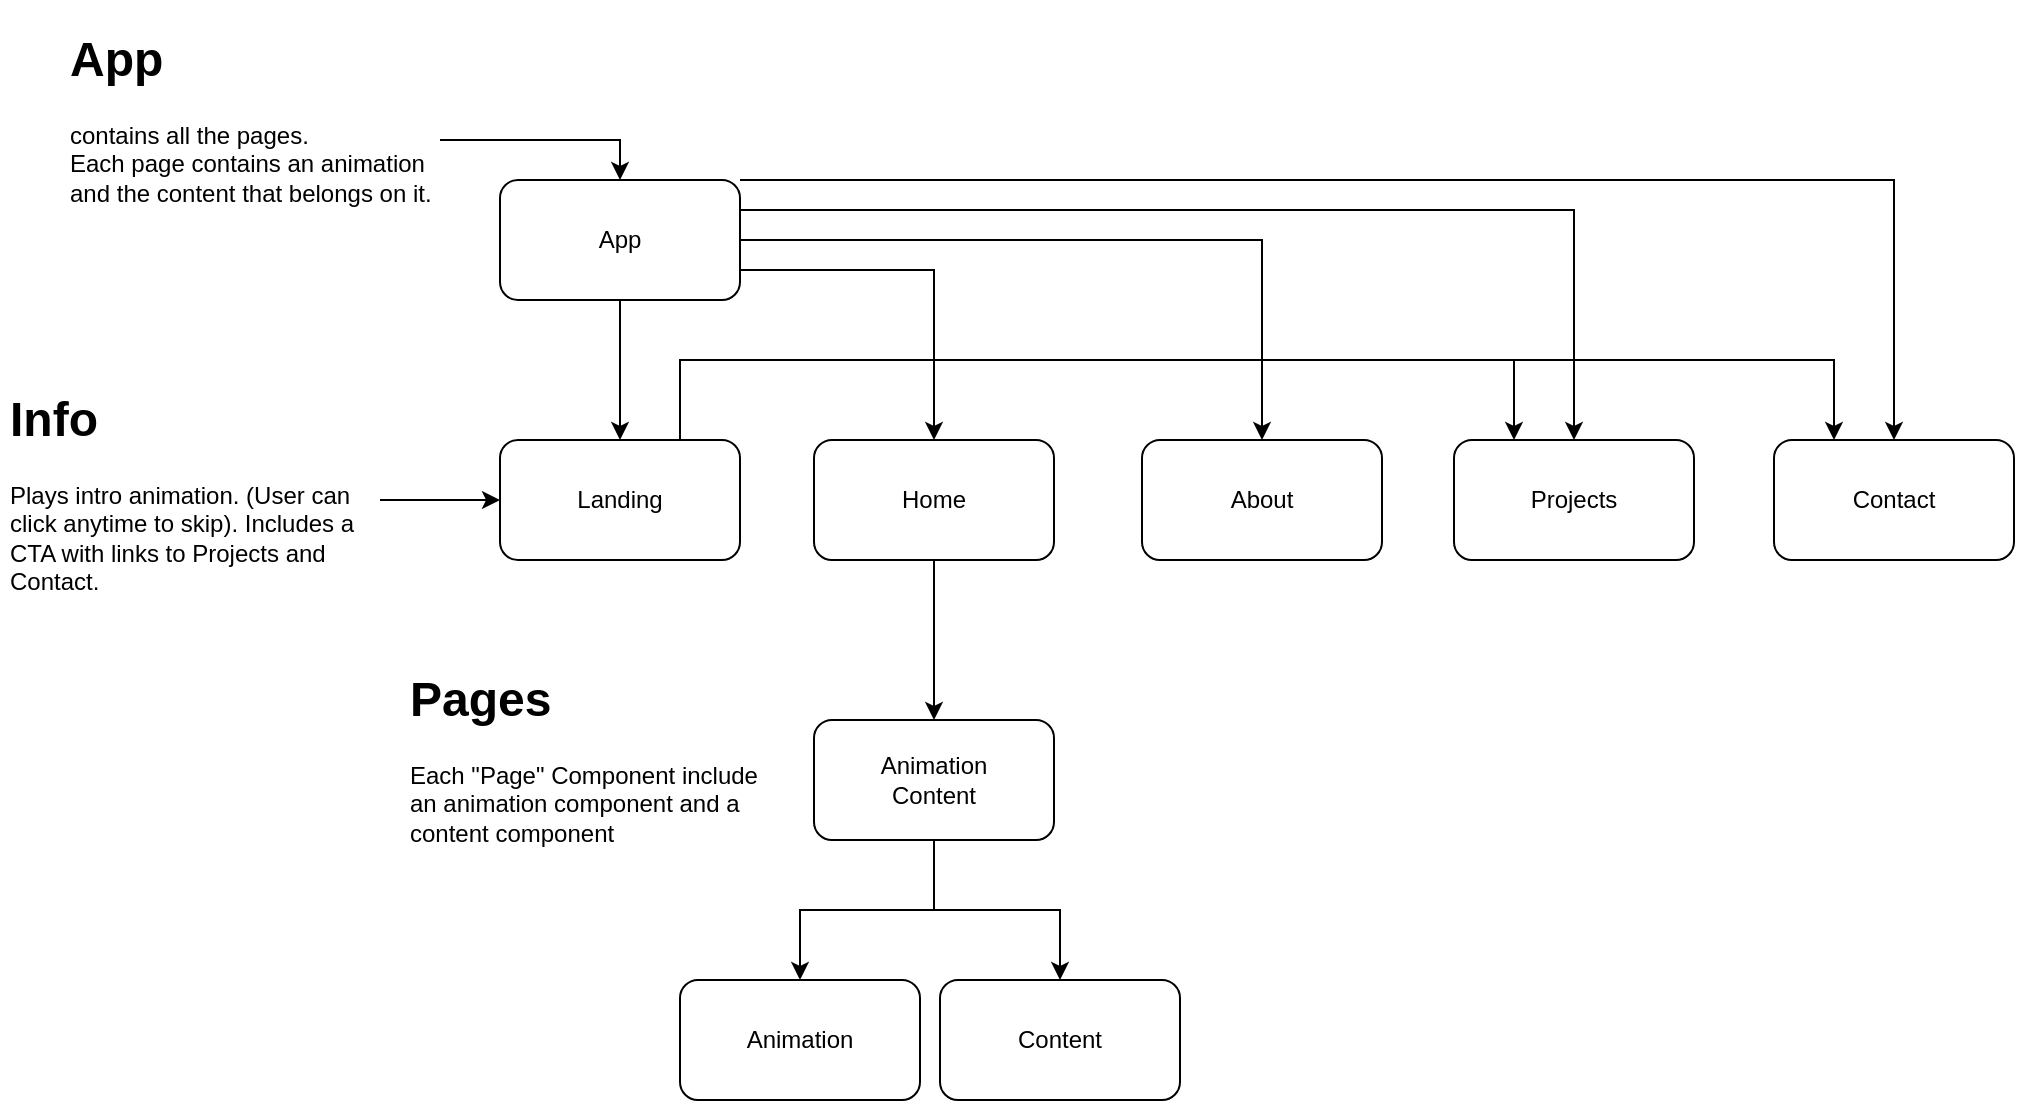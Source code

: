 <mxfile version="13.9.9" type="device"><diagram id="C5RBs43oDa-KdzZeNtuy" name="Page-1"><mxGraphModel dx="2105" dy="2305" grid="1" gridSize="10" guides="1" tooltips="1" connect="1" arrows="1" fold="1" page="1" pageScale="1" pageWidth="827" pageHeight="1169" math="0" shadow="0"><root><mxCell id="WIyWlLk6GJQsqaUBKTNV-0"/><mxCell id="WIyWlLk6GJQsqaUBKTNV-1" parent="WIyWlLk6GJQsqaUBKTNV-0"/><mxCell id="9gLWba4YWdi_g5LPjB0q-8" style="edgeStyle=orthogonalEdgeStyle;rounded=0;orthogonalLoop=1;jettySize=auto;html=1;entryX=0.5;entryY=0;entryDx=0;entryDy=0;" edge="1" parent="WIyWlLk6GJQsqaUBKTNV-1" source="9gLWba4YWdi_g5LPjB0q-0" target="9gLWba4YWdi_g5LPjB0q-5"><mxGeometry relative="1" as="geometry"><mxPoint x="380" y="150" as="targetPoint"/></mxGeometry></mxCell><mxCell id="9gLWba4YWdi_g5LPjB0q-9" style="edgeStyle=orthogonalEdgeStyle;rounded=0;orthogonalLoop=1;jettySize=auto;html=1;exitX=1;exitY=0.5;exitDx=0;exitDy=0;entryX=0.5;entryY=0;entryDx=0;entryDy=0;" edge="1" parent="WIyWlLk6GJQsqaUBKTNV-1" source="9gLWba4YWdi_g5LPjB0q-0" target="9gLWba4YWdi_g5LPjB0q-2"><mxGeometry relative="1" as="geometry"/></mxCell><mxCell id="9gLWba4YWdi_g5LPjB0q-10" style="edgeStyle=orthogonalEdgeStyle;rounded=0;orthogonalLoop=1;jettySize=auto;html=1;exitX=1;exitY=0.25;exitDx=0;exitDy=0;entryX=0.5;entryY=0;entryDx=0;entryDy=0;" edge="1" parent="WIyWlLk6GJQsqaUBKTNV-1" source="9gLWba4YWdi_g5LPjB0q-0" target="9gLWba4YWdi_g5LPjB0q-3"><mxGeometry relative="1" as="geometry"/></mxCell><mxCell id="9gLWba4YWdi_g5LPjB0q-11" style="edgeStyle=orthogonalEdgeStyle;rounded=0;orthogonalLoop=1;jettySize=auto;html=1;exitX=1;exitY=0.75;exitDx=0;exitDy=0;entryX=0.5;entryY=0;entryDx=0;entryDy=0;" edge="1" parent="WIyWlLk6GJQsqaUBKTNV-1" source="9gLWba4YWdi_g5LPjB0q-0" target="9gLWba4YWdi_g5LPjB0q-1"><mxGeometry relative="1" as="geometry"><mxPoint x="270" y="140" as="targetPoint"/></mxGeometry></mxCell><mxCell id="9gLWba4YWdi_g5LPjB0q-12" style="edgeStyle=orthogonalEdgeStyle;rounded=0;orthogonalLoop=1;jettySize=auto;html=1;exitX=1;exitY=0;exitDx=0;exitDy=0;entryX=0.5;entryY=0;entryDx=0;entryDy=0;" edge="1" parent="WIyWlLk6GJQsqaUBKTNV-1" source="9gLWba4YWdi_g5LPjB0q-0" target="9gLWba4YWdi_g5LPjB0q-4"><mxGeometry relative="1" as="geometry"><Array as="points"><mxPoint x="717" y="40"/></Array></mxGeometry></mxCell><mxCell id="9gLWba4YWdi_g5LPjB0q-0" value="App" style="rounded=1;whiteSpace=wrap;html=1;" vertex="1" parent="WIyWlLk6GJQsqaUBKTNV-1"><mxGeometry x="20" y="40" width="120" height="60" as="geometry"/></mxCell><mxCell id="9gLWba4YWdi_g5LPjB0q-16" value="" style="edgeStyle=orthogonalEdgeStyle;rounded=0;orthogonalLoop=1;jettySize=auto;html=1;" edge="1" parent="WIyWlLk6GJQsqaUBKTNV-1" source="9gLWba4YWdi_g5LPjB0q-1" target="9gLWba4YWdi_g5LPjB0q-15"><mxGeometry relative="1" as="geometry"/></mxCell><mxCell id="9gLWba4YWdi_g5LPjB0q-1" value="Home" style="rounded=1;whiteSpace=wrap;html=1;" vertex="1" parent="WIyWlLk6GJQsqaUBKTNV-1"><mxGeometry x="177" y="170" width="120" height="60" as="geometry"/></mxCell><mxCell id="9gLWba4YWdi_g5LPjB0q-2" value="About" style="rounded=1;whiteSpace=wrap;html=1;" vertex="1" parent="WIyWlLk6GJQsqaUBKTNV-1"><mxGeometry x="341" y="170" width="120" height="60" as="geometry"/></mxCell><mxCell id="9gLWba4YWdi_g5LPjB0q-3" value="Projects" style="rounded=1;whiteSpace=wrap;html=1;" vertex="1" parent="WIyWlLk6GJQsqaUBKTNV-1"><mxGeometry x="497" y="170" width="120" height="60" as="geometry"/></mxCell><mxCell id="9gLWba4YWdi_g5LPjB0q-4" value="Contact" style="rounded=1;whiteSpace=wrap;html=1;" vertex="1" parent="WIyWlLk6GJQsqaUBKTNV-1"><mxGeometry x="657" y="170" width="120" height="60" as="geometry"/></mxCell><mxCell id="9gLWba4YWdi_g5LPjB0q-24" style="edgeStyle=orthogonalEdgeStyle;rounded=0;orthogonalLoop=1;jettySize=auto;html=1;exitX=0.75;exitY=0;exitDx=0;exitDy=0;entryX=0.25;entryY=0;entryDx=0;entryDy=0;" edge="1" parent="WIyWlLk6GJQsqaUBKTNV-1" source="9gLWba4YWdi_g5LPjB0q-5" target="9gLWba4YWdi_g5LPjB0q-3"><mxGeometry relative="1" as="geometry"><Array as="points"><mxPoint x="110" y="130"/><mxPoint x="527" y="130"/></Array></mxGeometry></mxCell><mxCell id="9gLWba4YWdi_g5LPjB0q-25" style="edgeStyle=orthogonalEdgeStyle;rounded=0;orthogonalLoop=1;jettySize=auto;html=1;exitX=0.75;exitY=0;exitDx=0;exitDy=0;entryX=0.25;entryY=0;entryDx=0;entryDy=0;" edge="1" parent="WIyWlLk6GJQsqaUBKTNV-1" source="9gLWba4YWdi_g5LPjB0q-5" target="9gLWba4YWdi_g5LPjB0q-4"><mxGeometry relative="1" as="geometry"><Array as="points"><mxPoint x="110" y="130"/><mxPoint x="687" y="130"/></Array></mxGeometry></mxCell><mxCell id="9gLWba4YWdi_g5LPjB0q-5" value="Landing" style="rounded=1;whiteSpace=wrap;html=1;" vertex="1" parent="WIyWlLk6GJQsqaUBKTNV-1"><mxGeometry x="20" y="170" width="120" height="60" as="geometry"/></mxCell><mxCell id="9gLWba4YWdi_g5LPjB0q-7" style="edgeStyle=orthogonalEdgeStyle;rounded=0;orthogonalLoop=1;jettySize=auto;html=1;" edge="1" parent="WIyWlLk6GJQsqaUBKTNV-1" source="9gLWba4YWdi_g5LPjB0q-6" target="9gLWba4YWdi_g5LPjB0q-5"><mxGeometry relative="1" as="geometry"/></mxCell><mxCell id="9gLWba4YWdi_g5LPjB0q-6" value="&lt;h1&gt;Info&lt;/h1&gt;&lt;p&gt;Plays intro animation. (User can click anytime to skip). Includes a CTA with links to Projects and Contact.&lt;/p&gt;" style="text;html=1;strokeColor=none;fillColor=none;spacing=5;spacingTop=-20;whiteSpace=wrap;overflow=hidden;rounded=0;" vertex="1" parent="WIyWlLk6GJQsqaUBKTNV-1"><mxGeometry x="-230" y="140" width="190" height="120" as="geometry"/></mxCell><mxCell id="9gLWba4YWdi_g5LPjB0q-14" style="edgeStyle=orthogonalEdgeStyle;rounded=0;orthogonalLoop=1;jettySize=auto;html=1;entryX=0.5;entryY=0;entryDx=0;entryDy=0;" edge="1" parent="WIyWlLk6GJQsqaUBKTNV-1" source="9gLWba4YWdi_g5LPjB0q-13" target="9gLWba4YWdi_g5LPjB0q-0"><mxGeometry relative="1" as="geometry"/></mxCell><mxCell id="9gLWba4YWdi_g5LPjB0q-13" value="&lt;h1&gt;App&lt;/h1&gt;&lt;div&gt;contains all the pages.&lt;/div&gt;&lt;div&gt;Each page contains an animation and the content that belongs on it.&lt;/div&gt;" style="text;html=1;strokeColor=none;fillColor=none;spacing=5;spacingTop=-20;whiteSpace=wrap;overflow=hidden;rounded=0;" vertex="1" parent="WIyWlLk6GJQsqaUBKTNV-1"><mxGeometry x="-200" y="-40" width="190" height="120" as="geometry"/></mxCell><mxCell id="9gLWba4YWdi_g5LPjB0q-21" value="" style="edgeStyle=orthogonalEdgeStyle;rounded=0;orthogonalLoop=1;jettySize=auto;html=1;" edge="1" parent="WIyWlLk6GJQsqaUBKTNV-1" source="9gLWba4YWdi_g5LPjB0q-15" target="9gLWba4YWdi_g5LPjB0q-20"><mxGeometry relative="1" as="geometry"/></mxCell><mxCell id="9gLWba4YWdi_g5LPjB0q-23" style="edgeStyle=orthogonalEdgeStyle;rounded=0;orthogonalLoop=1;jettySize=auto;html=1;exitX=0.5;exitY=1;exitDx=0;exitDy=0;entryX=0.5;entryY=0;entryDx=0;entryDy=0;" edge="1" parent="WIyWlLk6GJQsqaUBKTNV-1" source="9gLWba4YWdi_g5LPjB0q-15" target="9gLWba4YWdi_g5LPjB0q-22"><mxGeometry relative="1" as="geometry"/></mxCell><mxCell id="9gLWba4YWdi_g5LPjB0q-15" value="Animation&lt;br&gt;Content" style="rounded=1;whiteSpace=wrap;html=1;" vertex="1" parent="WIyWlLk6GJQsqaUBKTNV-1"><mxGeometry x="177" y="310" width="120" height="60" as="geometry"/></mxCell><mxCell id="9gLWba4YWdi_g5LPjB0q-17" value="&lt;h1&gt;Pages&lt;/h1&gt;&lt;p&gt;Each &quot;Page&quot; Component include an animation component and a content component&amp;nbsp;&lt;/p&gt;" style="text;html=1;strokeColor=none;fillColor=none;spacing=5;spacingTop=-20;whiteSpace=wrap;overflow=hidden;rounded=0;" vertex="1" parent="WIyWlLk6GJQsqaUBKTNV-1"><mxGeometry x="-30" y="280" width="190" height="120" as="geometry"/></mxCell><mxCell id="9gLWba4YWdi_g5LPjB0q-20" value="Animation" style="whiteSpace=wrap;html=1;rounded=1;" vertex="1" parent="WIyWlLk6GJQsqaUBKTNV-1"><mxGeometry x="110" y="440" width="120" height="60" as="geometry"/></mxCell><mxCell id="9gLWba4YWdi_g5LPjB0q-22" value="Content" style="whiteSpace=wrap;html=1;rounded=1;" vertex="1" parent="WIyWlLk6GJQsqaUBKTNV-1"><mxGeometry x="240" y="440" width="120" height="60" as="geometry"/></mxCell></root></mxGraphModel></diagram></mxfile>